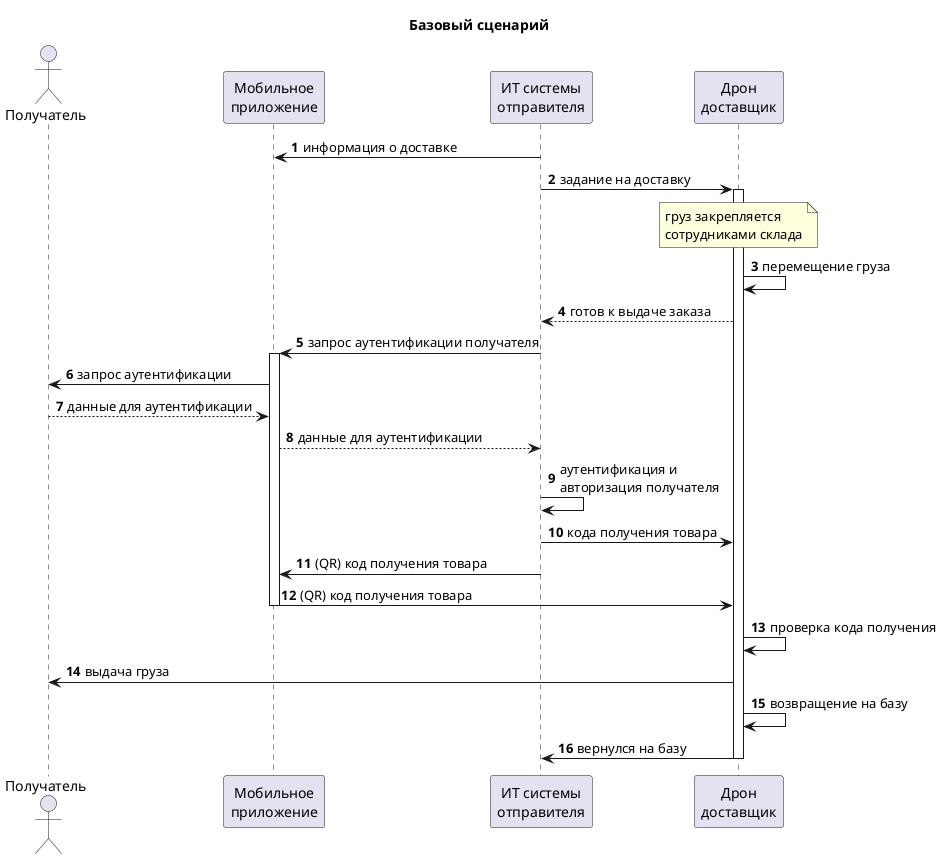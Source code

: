 @startuml "Базовый сценарий"

title "Базовый сценарий"

autonumber

actor "Получатель" as client
participant "Мобильное\nприложение" as mobapp
participant "ИТ системы\nотправителя" as delivery
participant "Дрон\nдоставщик" as drone

delivery -> mobapp: информация о доставке
delivery -> drone++: задание на доставку
note over drone 
груз закрепляется 
сотрудниками склада
end note
drone -> drone: перемещение груза
drone --> delivery: готов к выдаче заказа
delivery -> mobapp++: запрос аутентификации получателя
mobapp -> client: запрос аутентификации
client --> mobapp: данные для аутентификации
mobapp --> delivery: данные для аутентификации
delivery -> delivery: аутентификация и\nавторизация получателя
delivery -> drone: кода получения товара
delivery -> mobapp: (QR) код получения товара
mobapp -> drone--: (QR) код получения товара
drone -> drone: проверка кода получения
drone -> client: выдача груза
drone -> drone: возвращение на базу
drone -> delivery--: вернулся на базу

@enduml

@startuml "Базовый сценарий в деталях"

title "Базовый сценарий в деталях"

autonumber

actor "Получатель" as client
participant "1. Мобильное\nприложение" as mobapp
participant "2. ИТ системы\nотправителя" as delivery
participant "4. Обработчик\nпоступающих\nзаказов" as comm
participant "3. Управления\nзамком\nзахвата" as locker
participant "5. Оркестратор" as central
participant "6. Камера\n+анализ потока" as camera
participant "7. Управление\nеремещением" as flight
participant "8. GPS приёмник" as gps_nav
participant "9. Управление\nприводами" as servos

delivery -> mobapp: информация о доставке
delivery -> comm++: задание на доставку
comm -> central: задание на доставку
note over locker
груз закрепляется
сотрудниками склада
end note
locker -> central: замок закрыт
central <- gps_nav: положение
central -> flight++: переместиться в заданный район
flight -> flight: перемещение груза
flight --> central--: перемещение завершено
central -> comm: готов к выдаче заказа
delivery -> mobapp++: запрос аутентификации получателя
mobapp -> client: запрос аутентификации
client --> mobapp: данные для аутентификации
mobapp --> delivery: данные для аутентификации
delivery -> delivery: аутентификация и\nавторизация получателя
delivery -> comm: кода получения товара
comm -> central: кода получения товара
delivery -> mobapp: (QR) код получения товара
mobapp -> camera: (QR) код получения товара
camera -> central: кодпроверка кода получения
drone -> client: выдача груза
drone -> drone: возвращение на базу
drone -> delivery--: вернулся на базу

@enduml